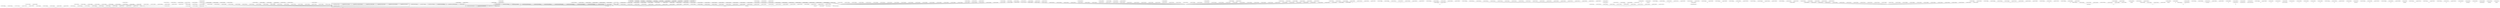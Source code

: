 graph g {
  fontname="sans-serif";

  overlap=false;

  subgraph "cluster_net" {
    subgraph "cluster_net.minecraft" {
      subgraph "cluster_net.minecraft.pathfinding" {
      }
      subgraph "cluster_net.minecraft.client" {
        subgraph "cluster_net.minecraft.client.render" {
          subgraph "cluster_net.minecraft.client.render.entity" {
            "dw"[label="net.minecraft.client.render.entity.RenderPainting"];
          }
          "m"[label="net.minecraft.client.render.RenderGlobal"];
        }
        subgraph "cluster_net.minecraft.client.gui" {
          subgraph "cluster_net.minecraft.client.gui.menu" {
            subgraph "cluster_net.minecraft.client.gui.menu.options" {
              "cm"[label="net.minecraft.client.gui.menu.options.Options"];
              "fq"[label="net.minecraft.client.gui.menu.options.TexturePackOptions"];
              "nf"[label="net.minecraft.client.gui.menu.options.VideoOptions"];
            }
            subgraph "cluster_net.minecraft.client.gui.menu.multiplayer" {
              "ge"[label="net.minecraft.client.gui.menu.multiplayer.DownloadingTerrain"];
              "lm"[label="net.minecraft.client.gui.menu.multiplayer.Multiplayer"];
            }
            subgraph "cluster_net.minecraft.client.gui.menu.world" {
              "rl"[label="net.minecraft.client.gui.menu.world.SelectWorld"];
            }
            "cy"[label="net.minecraft.client.gui.menu.GuiScreen"];
            "fs"[label="net.minecraft.client.gui.menu.MainMenu"];
          }
        }
        subgraph "cluster_net.minecraft.client.resources" {
          "cx"[label="net.minecraft.client.resources.ThreadResourceDownload"];
        }
        subgraph "cluster_net.minecraft.client.settings" {
        }
        subgraph "cluster_net.minecraft.client.multiplayer" {
          "mi"[label="net.minecraft.client.multiplayer.WorldClient"];
        }
        "net.minecraft.client.Minecraft"[label="net.minecraft.client.Minecraft"];
        "net.minecraft.client.MinecraftApplet"[label="net.minecraft.client.MinecraftApplet"];
      }
      subgraph "cluster_net.minecraft.block" {
        subgraph "cluster_net.minecraft.block.blockentity" {
          "ay"[label="net.minecraft.block.blockentity.BlockEntityTrap"];
          "cw"[label="net.minecraft.block.blockentity.BlockEntityMobSpawner"];
          "ee"[label="net.minecraft.block.blockentity.BlockEntityRecordPlayer"];
          "jo"[label="net.minecraft.block.blockentity.BlockEntityChest"];
          "sf"[label="net.minecraft.block.blockentity.BlockEntityFurnace"];
          "ti"[label="net.minecraft.block.blockentity.BlockEntityMusic"];
          "yb"[label="net.minecraft.block.blockentity.BlockEntitySign"];
        }
      }
      subgraph "cluster_net.minecraft.world" {
        subgraph "cluster_net.minecraft.world.chunk" {
          subgraph "cluster_net.minecraft.world.chunk.storage" {
            "tj"[label="net.minecraft.world.chunk.storage.AlphaChunkLoader"];
          }
          "og"[label="net.minecraft.world.chunk.ChunkProviderServer"];
        }
        subgraph "cluster_net.minecraft.world.biome" {
        }
        "fb"[label="net.minecraft.world.World"];
      }
      subgraph "cluster_net.minecraft.util" {
        subgraph "cluster_net.minecraft.util.math" {
        }
      }
      subgraph "cluster_net.minecraft.entity" {
        subgraph "cluster_net.minecraft.entity.passive" {
          "gg"[label="net.minecraft.entity.passive.EntityTameable"];
        }
        subgraph "cluster_net.minecraft.entity.player" {
          "gq"[label="net.minecraft.entity.player.Player"];
        }
        subgraph "cluster_net.minecraft.entity.item" {
          "yc"[label="net.minecraft.entity.item.MinecartFurnace"];
        }
        "lo"[label="net.minecraft.entity.LivingBase"];
      }
      subgraph "cluster_net.minecraft.item" {
      }
      subgraph "cluster_net.minecraft.data" {
      }
      subgraph "cluster_net.minecraft.network" {
      }
      subgraph "cluster_net.minecraft.isom" {
        "net.minecraft.isom.IsomPreviewApplet"[label="net.minecraft.isom.IsomPreviewApplet"];
      }
    }
  }
  subgraph "cluster_com" {
    subgraph "cluster_com.mojang" {
      subgraph "cluster_com.mojang.nbt" {
        "o"[label="com.mojang.nbt.NBTFloat"];
        "hl"[label="com.mojang.nbt.NBTByteArray"];
        "ld"[label="com.mojang.nbt.NBTEnd"];
        "md"[label="com.mojang.nbt.NBTLong"];
        "nq"[label="com.mojang.nbt.NBTCompound"];
        "pl"[label="com.mojang.nbt.NBTInt"];
        "ql"[label="com.mojang.nbt.NBTByte"];
        "sk"[label="com.mojang.nbt.NBTList"];
        "su"[label="com.mojang.nbt.NBTDouble"];
        "uf"[label="com.mojang.nbt.NBTShort"];
        "ws"[label="com.mojang.nbt.NBTString"];
      }
    }
  }
  "a"[label="net.minecraft.src.ClsADslyjvx"];
  "c"[label="net.minecraft.src.ClsCCjrvhrv"];
  "e"[label="net.minecraft.src.ClsEFvyhjji"];
  "f"[label="net.minecraft.src.ClsFGrgmhwz"];
  "g"[label="net.minecraft.src.ClsGBfqkrpo"];
  "i"[label="net.minecraft.src.ClsICcdeqdf"];
  "j"[label="net.minecraft.src.ClsJCevvwxz"];
  "k"[label="net.minecraft.src.ClsKHqzdaz"];
  "l"[label="net.minecraft.src.ClsLEfixejj"];
  "n"[label="net.minecraft.src.ClsNUzjqjc"];
  "p"[label="net.minecraft.src.ClsPDjwwbgb"];
  "q"[label="net.minecraft.src.ClsQEuaptpv"];
  "r"[label="net.minecraft.src.ClsREiuihbi"];
  "s"[label="net.minecraft.src.ClsSFmvurzv"];
  "u"[label="net.minecraft.src.ClsUFtkjxqh"];
  "v"[label="net.minecraft.src.ClsVEvdcccm"];
  "w"[label="net.minecraft.src.ClsWBtefocy"];
  "x"[label="net.minecraft.src.ClsXGgwbajw"];
  "z"[label="net.minecraft.src.ClsZDoalsvp"];
  "aa"[label="net.minecraft.src.ClsAaBkjtgop"];
  "ab"[label="net.minecraft.src.ClsAbBrbnprf"];
  "ac"[label="net.minecraft.src.ClsAcFgonhah"];
  "ad"[label="net.minecraft.src.ClsAdEjaetvv"];
  "ae"[label="net.minecraft.src.ClsAeGnbquvh"];
  "af"[label="net.minecraft.src.ClsAfTjhxky"];
  "ag"[label="net.minecraft.src.ClsAgGmrmkms"];
  "ah"[label="net.minecraft.src.ClsAhGswatki"];
  "ai"[label="net.minecraft.src.ClsAiEjcdtfs"];
  "aj"[label="net.minecraft.src.ClsAjCrffksm"];
  "ak"[label="net.minecraft.src.ClsAkEexmeiy"];
  "al"[label="net.minecraft.src.ClsAlMgkqyq"];
  "an"[label="net.minecraft.src.ClsAnGyjrktc"];
  "ao"[label="net.minecraft.src.ClsAoDgvspzb"];
  "ap"[label="net.minecraft.src.ClsApCyrtamg"];
  "aq"[label="net.minecraft.src.ClsAqGrrzgsl"];
  "at"[label="net.minecraft.src.ClsAtFedmhwb"];
  "au"[label="net.minecraft.src.ClsAuFtmiybl"];
  "ax"[label="net.minecraft.src.ClsAxGejtumu"];
  "az"[label="net.minecraft.src.ClsAzFqtefpi"];
  "ba"[label="net.minecraft.src.ClsBaGtxpyqh"];
  "bb"[label="net.minecraft.src.ClsBbCtmnzol"];
  "bc"[label="net.minecraft.src.ClsBcDbkaoxk"];
  "bd"[label="net.minecraft.src.ClsBdFzvvjer"];
  "bf"[label="net.minecraft.src.ClsBfFkepjqq"];
  "bh"[label="net.minecraft.src.ClsBhEejvepp"];
  "bj"[label="net.minecraft.src.ClsBjGjnitft"];
  "bk"[label="net.minecraft.src.ClsBkCqyluty"];
  "bl"[label="net.minecraft.src.ClsBlCyqbhjp"];
  "bm"[label="net.minecraft.src.ClsBmBjjyker"];
  "bn"[label="net.minecraft.src.ClsBnBwcdarh"];
  "bo"[label="net.minecraft.src.ClsBoIpuyia"];
  "bp"[label="net.minecraft.src.ClsBpBtnpmvv"];
  "bq"[label="net.minecraft.src.ClsBqGduobwc"];
  "bt"[label="net.minecraft.src.ClsBtBpwgnoa"];
  "bv"[label="net.minecraft.src.ClsBvGdevceq"];
  "bw"[label="net.minecraft.src.ClsBwWszdy"];
  "bx"[label="net.minecraft.src.ClsBxGqfrqme"];
  "by"[label="net.minecraft.src.ClsByFteydgt"];
  "bz"[label="net.minecraft.src.ClsBzGfgmoem"];
  "cb"[label="net.minecraft.src.ClsCbGavdyjo"];
  "cc"[label="net.minecraft.src.ClsCcRdohkw"];
  "cd"[label="net.minecraft.src.ClsCdBnyvpom"];
  "ce"[label="net.minecraft.src.ClsCeEwugglf"];
  "cf"[label="net.minecraft.src.ClsCfGbgkujf"];
  "cg"[label="net.minecraft.src.ClsCgDhsnmym"];
  "ci"[label="net.minecraft.src.ClsCiComlitm"];
  "ck"[label="net.minecraft.src.ClsCkBbfysqu"];
  "cl"[label="net.minecraft.src.ClsClEugixok"];
  "cn"[label="net.minecraft.src.ClsCnRocewl"];
  "cp"[label="net.minecraft.src.ClsCpFxpeoxq"];
  "cq"[label="net.minecraft.src.ClsCqGmuoemo"];
  "cz"[label="net.minecraft.src.ClsCzWumicf"];
  "da"[label="net.minecraft.src.ClsDaDpvewhp"];
  "db"[label="net.minecraft.src.ClsDbGthavov"];
  "dc"[label="net.minecraft.src.ClsDcUaiiqr"];
  "de"[label="net.minecraft.src.ClsDeBmvljrk"];
  "dg"[label="net.minecraft.src.ClsDgRmywbu"];
  "dh"[label="net.minecraft.src.ClsDhFzvvjer"];
  "dj"[label="net.minecraft.src.ClsDjBrpzvgv"];
  "dk"[label="net.minecraft.src.ClsDkDgqjhfe"];
  "dn"[label="net.minecraft.src.ClsDnFjesrea"];
  "do"[label="net.minecraft.src.ClsDoCpkahcj"];
  "dq"[label="net.minecraft.src.ClsDqCzxolgx"];
  "ds"[label="net.minecraft.src.ClsDsBdaostv"];
  "dt"[label="net.minecraft.src.ClsDtRrpmfc"];
  "dx"[label="net.minecraft.src.ClsDxBlvvfns"];
  "dy"[label="net.minecraft.src.ClsDyFluvvvh"];
  "eb"[label="net.minecraft.src.ClsEbCymflka"];
  "ec"[label="net.minecraft.src.ClsEcDdwesdr"];
  "ed"[label="net.minecraft.src.ClsEdFwfpuuo"];
  "ef"[label="net.minecraft.src.ClsEfPvuopp"];
  "eh"[label="net.minecraft.src.ClsEhGiuibwj"];
  "ej"[label="net.minecraft.src.ClsEjDajgtca"];
  "ek"[label="net.minecraft.src.ClsEkCahflhr"];
  "el"[label="net.minecraft.src.ClsElEejvepp"];
  "em"[label="net.minecraft.src.ClsEmBoyxyd"];
  "ep"[label="net.minecraft.src.ClsEpDhvxukr"];
  "eq"[label="net.minecraft.src.ClsEqBzqellf"];
  "es"[label="net.minecraft.src.ClsEsBrqzbzu"];
  "et"[label="net.minecraft.src.ClsEtFvkymst"];
  "eu"[label="net.minecraft.src.ClsEuCkhxful"];
  "ev"[label="net.minecraft.src.ClsEvGnysuoi"];
  "ex"[label="net.minecraft.src.ClsExCcoucnl"];
  "ey"[label="net.minecraft.src.ClsEyGemljhb"];
  "ez"[label="net.minecraft.src.ClsEzCwshxpy"];
  "fa"[label="net.minecraft.src.ClsFaBawxunl"];
  "fc"[label="net.minecraft.src.ClsFcCodtbfj"];
  "fe"[label="net.minecraft.src.ClsFeBavmqqq"];
  "ff"[label="net.minecraft.src.ClsFfUdvojk"];
  "fg"[label="net.minecraft.src.ClsFgPcbogx"];
  "fh"[label="net.minecraft.src.ClsFhBchgapv"];
  "fi"[label="net.minecraft.src.ClsFiDyizfnx"];
  "fj"[label="net.minecraft.src.ClsFjDgvspzb"];
  "fk"[label="net.minecraft.src.ClsFkDcnenhd"];
  "fl"[label="net.minecraft.src.ClsFlClftmvm"];
  "fm"[label="net.minecraft.src.ClsFmCjzavwy"];
  "fp"[label="net.minecraft.src.ClsFpBtstalb"];
  "fr"[label="net.minecraft.src.ClsFrFluvvvh"];
  "fv"[label="net.minecraft.src.ClsFvCevvwxz"];
  "fw"[label="net.minecraft.src.ClsFwWpprzh"];
  "fx"[label="net.minecraft.src.ClsFxDdlwsbw"];
  "fy"[label="net.minecraft.src.ClsFyGvgzsmg"];
  "fz"[label="net.minecraft.src.ClsFzGalgayu"];
  "ga"[label="net.minecraft.src.ClsGaBrkxpue"];
  "gb"[label="net.minecraft.src.ClsGbCevvwxz"];
  "gd"[label="net.minecraft.src.ClsGdBiiesvy"];
  "gf"[label="net.minecraft.src.ClsGfFtcsamn"];
  "gh"[label="net.minecraft.src.ClsGhCuixgay"];
  "gi"[label="net.minecraft.src.ClsGiCsyuwsa"];
  "gj"[label="net.minecraft.src.ClsGjEkuehce"];
  "gl"[label="net.minecraft.src.ClsGlFmpejkh"];
  "gm"[label="net.minecraft.src.ClsGmCqooujq"];
  "go"[label="net.minecraft.src.ClsGoGjmaken"];
  "gt"[label="net.minecraft.src.ClsGtBocuoid"];
  "gv"[label="net.minecraft.src.ClsGvBpytkvc"];
  "gw"[label="net.minecraft.src.ClsGwGyhvfr"];
  "gx"[label="net.minecraft.src.ClsGxBekrdsg"];
  "gz"[label="net.minecraft.src.ClsGzFsuveww"];
  "hb"[label="net.minecraft.src.ClsHbBtpqbhn"];
  "hc"[label="net.minecraft.src.ClsHcTwpuak"];
  "he"[label="net.minecraft.src.ClsHeBrqzbzt"];
  "hf"[label="net.minecraft.src.ClsHfBcgpbyh"];
  "hg"[label="net.minecraft.src.ClsHgEsnwuuy"];
  "hj"[label="net.minecraft.src.ClsHjBgqrnhp"];
  "hm"[label="net.minecraft.src.ClsHmGhfcimt"];
  "hn"[label="net.minecraft.src.ClsHnEfgkysj"];
  "ho"[label="net.minecraft.src.ClsHoFlraylm"];
  "hq"[label="net.minecraft.src.ClsHqBjvjeaq"];
  "hs"[label="net.minecraft.src.ClsHsCfuexiy"];
  "hw"[label="net.minecraft.src.ClsHwBosfluj"];
  "ia"[label="net.minecraft.src.ClsIaCapaltg"];
  "ib"[label="net.minecraft.src.ClsIbDxplvwc"];
  "ic"[label="net.minecraft.src.ClsIcKklqch"];
  "id"[label="net.minecraft.src.ClsIdFbvxmvz"];
  "ie"[label="net.minecraft.src.ClsIeCdcpjxs"];
  "if"[label="net.minecraft.src.ClsIfUmujjv"];
  "ii"[label="net.minecraft.src.ClsIiFukypin"];
  "ij"[label="net.minecraft.src.ClsIjEzvrgel"];
  "il"[label="net.minecraft.src.ClsIlGwwvpbr"];
  "im"[label="net.minecraft.src.ClsImWcritd"];
  "io"[label="net.minecraft.src.ClsIoCevvwxz"];
  "ip"[label="net.minecraft.src.ClsIpBcrgexa"];
  "iq"[label="net.minecraft.src.ClsIqGezfndv"];
  "ir"[label="net.minecraft.src.ClsIrCifhzyz"];
  "is"[label="net.minecraft.src.ClsIsGrsfofd"];
  "it"[label="net.minecraft.src.ClsItCdqcesb"];
  "iu"[label="net.minecraft.src.ClsIuCjsegxg"];
  "ix"[label="net.minecraft.src.ClsIxDvvcndn"];
  "iy"[label="net.minecraft.src.ClsIyEtwxtrj"];
  "ja"[label="net.minecraft.src.ClsJaFqhqtp"];
  "jc"[label="net.minecraft.src.ClsJcRmywcb"];
  "jh"[label="net.minecraft.src.ClsJhGxcujhv"];
  "jj"[label="net.minecraft.src.ClsJjGxqsslv"];
  "jl"[label="net.minecraft.src.ClsJlKpweau"];
  "jm"[label="net.minecraft.src.ClsJmPxlugn"];
  "jn"[label="net.minecraft.src.ClsJnDjkhqgh"];
  "jq"[label="net.minecraft.src.ClsJqDsjikkz"];
  "jr"[label="net.minecraft.src.ClsJrSoctpz"];
  "js"[label="net.minecraft.src.ClsJsFduzwor"];
  "jv"[label="net.minecraft.src.ClsJvClftmvm"];
  "jx"[label="net.minecraft.src.ClsJxRmhofa"];
  "jy"[label="net.minecraft.src.ClsJyEjaetvv"];
  "ka"[label="net.minecraft.src.ClsKaCuahnhv"];
  "kb"[label="net.minecraft.src.ClsKbPqbwmk"];
  "kc"[label="net.minecraft.src.ClsKcFkupcvz"];
  "kd"[label="net.minecraft.src.ClsKdGwvrthv"];
  "kf"[label="net.minecraft.src.ClsKfFibaec"];
  "kg"[label="net.minecraft.src.ClsKgGrnknsc"];
  "kh"[label="net.minecraft.src.ClsKhWiowaf"];
  "ki"[label="net.minecraft.src.ClsKiGfipnsd"];
  "kl"[label="net.minecraft.src.ClsKlCowcyhu"];
  "km"[label="net.minecraft.src.ClsKmFyeiviu"];
  "kn"[label="net.minecraft.src.ClsKnDjgdrbx"];
  "ko"[label="net.minecraft.src.ClsKoDbdcuml"];
  "kp"[label="net.minecraft.src.ClsKpFzvvjer"];
  "kq"[label="net.minecraft.src.ClsKqCdenofi"];
  "kt"[label="net.minecraft.src.ClsKtUbgvng"];
  "ku"[label="net.minecraft.src.ClsKuDtizvfa"];
  "kw"[label="net.minecraft.src.ClsKwGcramb"];
  "ky"[label="net.minecraft.src.ClsKyFluvvvh"];
  "kz"[label="net.minecraft.src.ClsKzEifztbk"];
  "la"[label="net.minecraft.src.ClsLaCmgnant"];
  "le"[label="net.minecraft.src.ClsLeDvwgxmz"];
  "lf"[label="net.minecraft.src.ClsLfDddufqb"];
  "lk"[label="net.minecraft.src.ClsLkDdfwukt"];
  "ll"[label="net.minecraft.src.ClsLlDxplvwc"];
  "ln"[label="net.minecraft.src.ClsLnEtbmqic"];
  "lp"[label="net.minecraft.src.ClsLpFosclmc"];
  "lq"[label="net.minecraft.src.ClsLqCyrtamg"];
  "lr"[label="net.minecraft.src.ClsLrGgqumki"];
  "lt"[label="net.minecraft.src.ClsLtEdgejyj"];
  "lu"[label="net.minecraft.src.ClsLuBagtgif"];
  "lv"[label="net.minecraft.src.ClsLvDnvitzi"];
  "lx"[label="net.minecraft.src.ClsLxNhxosw"];
  "ly"[label="net.minecraft.src.ClsLyGpyhgr"];
  "lz"[label="net.minecraft.src.ClsLzKpweau"];
  "ma"[label="net.minecraft.src.ClsMaEuymbbb"];
  "mb"[label="net.minecraft.src.ClsMbCyjeeuy"];
  "me"[label="net.minecraft.src.ClsMeGluknuo"];
  "mg"[label="net.minecraft.src.ClsMgEkdijxv"];
  "mh"[label="net.minecraft.src.ClsMhEcvyszi"];
  "mj"[label="net.minecraft.src.ClsMjGocvowp"];
  "mk"[label="net.minecraft.src.ClsMkDgqjhfe"];
  "ml"[label="net.minecraft.src.ClsMlGnjuml"];
  "mm"[label="net.minecraft.src.ClsMmEvqboes"];
  "mn"[label="net.minecraft.src.ClsMnCqooujq"];
  "mo"[label="net.minecraft.src.ClsMoEbuhcjo"];
  "mp"[label="net.minecraft.src.ClsMpDephqf"];
  "mq"[label="net.minecraft.src.ClsMqEjaetvv"];
  "mr"[label="net.minecraft.src.ClsMrBkuljkc"];
  "ms"[label="net.minecraft.src.ClsMsFluvvvh"];
  "mt"[label="net.minecraft.src.ClsMtGskahas"];
  "mu"[label="net.minecraft.src.ClsMuGtgyiyo"];
  "mv"[label="net.minecraft.src.ClsMvEwqbwrx"];
  "mw"[label="net.minecraft.src.ClsMwBidorku"];
  "mx"[label="net.minecraft.src.ClsMxGoppfgx"];
  "my"[label="net.minecraft.src.ClsMyCimmefx"];
  "mz"[label="net.minecraft.src.ClsMzFofpkwg"];
  "na"[label="net.minecraft.src.ClsNaBoyxyd"];
  "ne"[label="net.minecraft.src.ClsNeBfbmcrz"];
  "ng"[label="net.minecraft.src.ClsNgDwhdmpk"];
  "ni"[label="net.minecraft.src.ClsNiFnbothy"];
  "nj"[label="net.minecraft.src.ClsNjGwqcpsy"];
  "nk"[label="net.minecraft.src.ClsNkGyjzikc"];
  "nl"[label="net.minecraft.src.ClsNlEvuirrf"];
  "nm"[label="net.minecraft.src.ClsNmCcoucnl"];
  "nn"[label="net.minecraft.src.ClsNnPxluix"];
  "no"[label="net.minecraft.src.ClsNoFdjgtus"];
  "np"[label="net.minecraft.src.ClsNpFdhsbnf"];
  "nt"[label="net.minecraft.src.ClsNtGjzvppn"];
  "nu"[label="net.minecraft.src.ClsNuFrfwebl"];
  "nv"[label="net.minecraft.src.ClsNvCzwrmqw"];
  "nw"[label="net.minecraft.src.ClsNwCdkrjjq"];
  "ny"[label="net.minecraft.src.ClsNyDdlgabv"];
  "oa"[label="net.minecraft.src.ClsOaDkzgthw"];
  "ob"[label="net.minecraft.src.ClsObEpfhrje"];
  "oc"[label="net.minecraft.src.ClsOcChemuks"];
  "od"[label="net.minecraft.src.ClsOdMwpqoe"];
  "oe"[label="net.minecraft.src.ClsOeGrypyjj"];
  "of"[label="net.minecraft.src.ClsOfGunwrft"];
  "oi"[label="net.minecraft.src.ClsOiEjgsrkt"];
  "oj"[label="net.minecraft.src.ClsOjFmpejkh"];
  "ok"[label="net.minecraft.src.ClsOkCfzbixo"];
  "ol"[label="net.minecraft.src.ClsOlEhiruwl"];
  "om"[label="net.minecraft.src.ClsOmBjhhrsm"];
  "on"[label="net.minecraft.src.ClsOnEqcgfjq"];
  "oo"[label="net.minecraft.src.ClsOoEasvpbk"];
  "op"[label="net.minecraft.src.ClsOpDsksulk"];
  "oq"[label="net.minecraft.src.ClsOqCyrtamg"];
  "or"[label="net.minecraft.src.ClsOrUqbnym"];
  "ot"[label="net.minecraft.src.ClsOtCxcsvqr"];
  "ou"[label="net.minecraft.src.ClsOuBslqlj"];
  "ov"[label="net.minecraft.src.ClsOvEpzspcl"];
  "ow"[label="net.minecraft.src.ClsOwDrezqty"];
  "ox"[label="net.minecraft.src.ClsOxFidnrfu"];
  "oy"[label="net.minecraft.src.ClsOyDeyoppr"];
  "pa"[label="net.minecraft.src.ClsPaGnjuml"];
  "pd"[label="net.minecraft.src.ClsPdBtdwisi"];
  "pe"[label="net.minecraft.src.ClsPeMybfwb"];
  "pf"[label="net.minecraft.src.ClsPfEtuuzcu"];
  "pg"[label="net.minecraft.src.ClsPgGorwzc"];
  "ph"[label="net.minecraft.src.ClsPhFvevimo"];
  "pk"[label="net.minecraft.src.ClsPkFszztub"];
  "pm"[label="net.minecraft.src.ClsPmHswiff"];
  "pn"[label="net.minecraft.src.ClsPnBiiesvy"];
  "pp"[label="net.minecraft.src.ClsPpByjjngx"];
  "pr"[label="net.minecraft.src.ClsPrGaesznr"];
  "ps"[label="net.minecraft.src.ClsPsCevvwxz"];
  "pv"[label="net.minecraft.src.ClsPvDjhhiuv"];
  "pw"[label="net.minecraft.src.ClsPwEmkuxcw"];
  "py"[label="net.minecraft.src.ClsPyFzvvjer"];
  "pz"[label="net.minecraft.src.ClsPzCixikgy"];
  "qa"[label="net.minecraft.src.ClsQaDjktbuk"];
  "qb"[label="net.minecraft.src.ClsQbBmodbnw"];
  "qc"[label="net.minecraft.src.ClsQcLdqepo"];
  "qd"[label="net.minecraft.src.ClsQdErflcen"];
  "qe"[label="net.minecraft.src.ClsQeBhvqvxo"];
  "qg"[label="net.minecraft.src.ClsQgFoytos"];
  "qh"[label="net.minecraft.src.ClsQhGycbelq"];
  "qi"[label="net.minecraft.src.ClsQiEpzlitu"];
  "qj"[label="net.minecraft.src.ClsQjCalosjz"];
  "qk"[label="net.minecraft.src.ClsQkFmqxadz"];
  "qn"[label="net.minecraft.src.ClsQnFexgedx"];
  "qo"[label="net.minecraft.src.ClsQoDsacojf"];
  "qp"[label="net.minecraft.src.ClsQpDmeegxz"];
  "qq"[label="net.minecraft.src.ClsQqDkldaj"];
  "qr"[label="net.minecraft.src.ClsQrBsjztyy"];
  "qt"[label="net.minecraft.src.ClsQtDkclsfp"];
  "qu"[label="net.minecraft.src.ClsQuDgqjhfe"];
  "qw"[label="net.minecraft.src.ClsQwBfqkrpo"];
  "qx"[label="net.minecraft.src.ClsQxGsbdlsw"];
  "qy"[label="net.minecraft.src.ClsQyDqrgvkg"];
  "rb"[label="net.minecraft.src.ClsRbFfkywlb"];
  "rc"[label="net.minecraft.src.ClsRcFluvvvh"];
  "rd"[label="net.minecraft.src.ClsRdGmekznk"];
  "rf"[label="net.minecraft.src.ClsRfFpbawbg"];
  "rg"[label="net.minecraft.src.ClsRgFpbawcl"];
  "rh"[label="net.minecraft.src.ClsRhFgnxinw"];
  "ri"[label="net.minecraft.src.ClsRiCiuxjrr"];
  "rj"[label="net.minecraft.src.ClsRjReuysx"];
  "rk"[label="net.minecraft.src.ClsRkDiprcau"];
  "rm"[label="net.minecraft.src.ClsRmEwisyka"];
  "rn"[label="net.minecraft.src.ClsRnCfcnzge"];
  "rp"[label="net.minecraft.src.ClsRpGptmsdq"];
  "rq"[label="net.minecraft.src.ClsRqBrqzbzu"];
  "rr"[label="net.minecraft.src.ClsRrBxidhsz"];
  "rs"[label="net.minecraft.src.ClsRsCriibbl"];
  "rt"[label="net.minecraft.src.ClsRtPwpumv"];
  "ru"[label="net.minecraft.src.ClsRuDhvgwqw"];
  "rv"[label="net.minecraft.src.ClsRvEibapck"];
  "rw"[label="net.minecraft.src.ClsRwDjhhiuv"];
  "rx"[label="net.minecraft.src.ClsRxDuejfqt"];
  "ry"[label="net.minecraft.src.ClsRyCfhgxzk"];
  "rz"[label="net.minecraft.src.ClsRzGsbdltn"];
  "sa"[label="net.minecraft.src.ClsSaCevvwxz"];
  "sb"[label="net.minecraft.src.ClsSbCyrtamg"];
  "sc"[label="net.minecraft.src.ClsScVvnvez"];
  "sg"[label="net.minecraft.src.ClsSgGvbbsds"];
  "sh"[label="net.minecraft.src.ClsShBugsjzp"];
  "sj"[label="net.minecraft.src.ClsSjEqfndry"];
  "sl"[label="net.minecraft.src.ClsSlGorwzc"];
  "sm"[label="net.minecraft.src.ClsSmEceojrn"];
  "sn"[label="net.minecraft.src.ClsSnDvvjqqf"];
  "sp"[label="net.minecraft.src.ClsSpUaiiqr"];
  "sq"[label="net.minecraft.src.ClsSqDjhhiuv"];
  "ss"[label="net.minecraft.src.ClsSsDoxbwyp"];
  "st"[label="net.minecraft.src.ClsStDlmivzu"];
  "sv"[label="net.minecraft.src.ClsSvFilwmja"];
  "sw"[label="net.minecraft.src.ClsSwBajcotd"];
  "sx"[label="net.minecraft.src.ClsSxSodhio"];
  "sy"[label="net.minecraft.src.ClsSyDbylzol"];
  "ta"[label="net.minecraft.src.ClsTaFluvvvh"];
  "te"[label="net.minecraft.src.ClsTeFpunyes"];
  "tf"[label="net.minecraft.src.ClsTfDtgoacv"];
  "tg"[label="net.minecraft.src.ClsTgEyeifow"];
  "tl"[label="net.minecraft.src.ClsTlZbvcew"];
  "tm"[label="net.minecraft.src.ClsTmFogbizc"];
  "tn"[label="net.minecraft.src.ClsTnFnbothy"];
  "to"[label="net.minecraft.src.ClsToEsivhau"];
  "tq"[label="net.minecraft.src.ClsTqClftmvm"];
  "tr"[label="net.minecraft.src.ClsTrFfpftbz"];
  "ts"[label="net.minecraft.src.ClsTsCbrxnpz"];
  "tt"[label="net.minecraft.src.ClsTtMjqiju"];
  "tv"[label="net.minecraft.src.ClsTvMjqiju"];
  "tx"[label="net.minecraft.src.ClsTxMjqiju"];
  "tz"[label="net.minecraft.src.ClsTzXvyzgc"];
  "ua"[label="net.minecraft.src.ClsUaFgepjzb"];
  "ub"[label="net.minecraft.src.ClsUbBwckgzm"];
  "uc"[label="net.minecraft.src.ClsUcFppckme"];
  "ud"[label="net.minecraft.src.ClsUdFywjzhe"];
  "ue"[label="net.minecraft.src.ClsUeDzgfwpj"];
  "ug"[label="net.minecraft.src.ClsUgGeilaze"];
  "uj"[label="net.minecraft.src.ClsUjBpdktti"];
  "uk"[label="net.minecraft.src.ClsUkFuuzjor"];
  "um"[label="net.minecraft.src.ClsUmBhpybfe"];
  "uo"[label="net.minecraft.src.ClsUoNyfamh"];
  "up"[label="net.minecraft.src.ClsUpTqjlms"];
  "uq"[label="net.minecraft.src.ClsUqXebgmy"];
  "ur"[label="net.minecraft.src.ClsUrMlwlph"];
  "us"[label="net.minecraft.src.ClsUsXmqkzl"];
  "ut"[label="net.minecraft.src.ClsUtFdmeijp"];
  "uu"[label="net.minecraft.src.ClsUuDxplvwc"];
  "uv"[label="net.minecraft.src.ClsUvDhfjycx"];
  "uw"[label="net.minecraft.src.ClsUwYmrgbt"];
  "uy"[label="net.minecraft.src.ClsUyDupsqrg"];
  "uz"[label="net.minecraft.src.ClsUzFublpyv"];
  "vb"[label="net.minecraft.src.ClsVbDlbeuvn"];
  "vc"[label="net.minecraft.src.ClsVcCbrxnpz"];
  "vd"[label="net.minecraft.src.ClsVdEpqpnxq"];
  "ve"[label="net.minecraft.src.ClsVeCrlehht"];
  "vf"[label="net.minecraft.src.ClsVfBigivcd"];
  "vh"[label="net.minecraft.src.ClsVhCzteqdt"];
  "vi"[label="net.minecraft.src.ClsViFwwvlkv"];
  "vk"[label="net.minecraft.src.ClsVkMwpqoe"];
  "vl"[label="net.minecraft.src.ClsVlDjndpdo"];
  "vm"[label="net.minecraft.src.ClsVmChbrouu"];
  "vn"[label="net.minecraft.src.ClsVnWszdy"];
  "vo"[label="net.minecraft.src.ClsVoClftmvm"];
  "vp"[label="net.minecraft.src.ClsVpDoukhiv"];
  "vr"[label="net.minecraft.src.ClsVrEkmnfxb"];
  "vs"[label="net.minecraft.src.ClsVsFnglyqy"];
  "vt"[label="net.minecraft.src.ClsVtBgxjmzo"];
  "vu"[label="net.minecraft.src.ClsVuFxhsupw"];
  "vv"[label="net.minecraft.src.ClsVvBiwkuqk"];
  "vw"[label="net.minecraft.src.ClsVwGnkyleb"];
  "vz"[label="net.minecraft.src.ClsVzEueafnj"];
  "wc"[label="net.minecraft.src.ClsWcBkztimb"];
  "we"[label="net.minecraft.src.ClsWeDdfwukt"];
  "wf"[label="net.minecraft.src.ClsWfGnbutkj"];
  "wg"[label="net.minecraft.src.ClsWgBmtymra"];
  "wh"[label="net.minecraft.src.ClsWhHxaotv"];
  "wi"[label="net.minecraft.src.ClsWiFynewaa"];
  "wj"[label="net.minecraft.src.ClsWjCevvwxz"];
  "wl"[label="net.minecraft.src.ClsWlEckpkdf"];
  "wm"[label="net.minecraft.src.ClsWmFuvuywy"];
  "wn"[label="net.minecraft.src.ClsWnBaclxmt"];
  "wo"[label="net.minecraft.src.ClsWoCevvwxz"];
  "wp"[label="net.minecraft.src.ClsWpEruvjjw"];
  "wq"[label="net.minecraft.src.ClsWqFxgqfbl"];
  "wu"[label="net.minecraft.src.ClsWuNkredx"];
  "wv"[label="net.minecraft.src.ClsWvBbmntnd"];
  "ww"[label="net.minecraft.src.ClsWwHhycjn"];
  "wx"[label="net.minecraft.src.ClsWxCbrxnpz"];
  "wy"[label="net.minecraft.src.ClsWyGjeffzz"];
  "xa"[label="net.minecraft.src.ClsXaBbanezn"];
  "xb"[label="net.minecraft.src.ClsXbFbehfaa"];
  "xc"[label="net.minecraft.src.ClsXcBbanezn"];
  "xd"[label="net.minecraft.src.ClsXdFvvqrnw"];
  "xe"[label="net.minecraft.src.ClsXeEjaetvv"];
  "xf"[label="net.minecraft.src.ClsXfFzvvjer"];
  "xh"[label="net.minecraft.src.ClsXhDsbeltl"];
  "xi"[label="net.minecraft.src.ClsXiDovbwrf"];
  "xj"[label="net.minecraft.src.ClsXjCevvwxz"];
  "xk"[label="net.minecraft.src.ClsXkFdmlhhm"];
  "xn"[label="net.minecraft.src.ClsXnDrvdzfu"];
  "xo"[label="net.minecraft.src.ClsXoSwqunr"];
  "xp"[label="net.minecraft.src.ClsXpDcbvgd"];
  "xq"[label="net.minecraft.src.ClsXqFcriicv"];
  "xr"[label="net.minecraft.src.ClsXrGrwkjdk"];
  "xt"[label="net.minecraft.src.ClsXtXdfjmn"];
  "xu"[label="net.minecraft.src.ClsXuEvehhoe"];
  "xv"[label="net.minecraft.src.ClsXvCzmgebu"];
  "xw"[label="net.minecraft.src.ClsXwFqhqtp"];
  "xx"[label="net.minecraft.src.ClsXxFtfhsdu"];
  "xy"[label="net.minecraft.src.ClsXyCevvwxz"];
  "xz"[label="net.minecraft.src.ClsXzDserdzh"];
  "ya"[label="net.minecraft.src.ClsYaBfrgpfy"];
  "yd"[label="net.minecraft.src.ClsYdDxplvwc"];
  "yh"[label="net.minecraft.src.ClsYhEggxiiz"];
  "yi"[label="net.minecraft.src.ClsYiGnjuml"];
  "yj"[label="net.minecraft.src.ClsYjDnauxhi"];
  "yl"[label="net.minecraft.src.ClsYlWchlib"];
  "ym"[label="net.minecraft.src.ClsYmFuokrew"];
  "yn"[label="net.minecraft.src.ClsYnMqnfrm"];
  "yo"[label="net.minecraft.src.ClsYoCecwysw"];
  "a" -- "ke";
  "c" -- "yl";
  "e" -- "rr";
  "f" -- "kx";
  "g" -- "jz";
  "i" -- "yg";
  "j" -- "pc";
  "k" -- "un";
  "l" -- "gt";
  "m" -- "pi";
  "n" -- "kk";
  "o" -- "ig";
  "p" -- "net.minecraft.client.Minecraft";
  "q" -- "java.awt.Canvas";
  "r" -- "ke";
  "s" -- "jz";
  "u" -- "gt";
  "v" -- "dp";
  "w" -- "cy";
  "x" -- "java.util.ArrayList";
  "z" -- "du";
  "aa" -- "ka";
  "ab" -- "un";
  "ac" -- "java.lang.IllegalArgumentException";
  "ad" -- "xn";
  "ae" -- "id";
  "af" -- "jb";
  "ag" -- "un";
  "ah" -- "ke";
  "ai" -- "cr";
  "aj" -- "jm";
  "ak" -- "cr";
  "al" -- "dd";
  "an" -- "ac";
  "ao" -- "pc";
  "ap" -- "lj";
  "aq" -- "if";
  "at" -- "do";
  "au" -- "av";
  "ax" -- "wr";
  "ay" -- "os";
  "ay" -- "ls";
  "az" -- "yg";
  "ba" -- "bu";
  "bb" -- "gk";
  "bc" -- "java.awt.Canvas";
  "bc" -- "java.awt.event.KeyListener";
  "bc" -- "java.awt.event.MouseListener";
  "bc" -- "java.awt.event.MouseMotionListener";
  "bc" -- "java.lang.Runnable";
  "bd" -- "pc";
  "bf" -- "if";
  "bh" -- "ci";
  "bj" -- "nn";
  "bk" -- "du";
  "bl" -- "wb";
  "bm" -- "wb";
  "bn" -- "wh";
  "bn" -- "fd";
  "bo" -- "wb";
  "bp" -- "java.lang.Comparable";
  "bq" -- "un";
  "bt" -- "un";
  "bv" -- "bf";
  "bw" -- "si";
  "bx" -- "yn";
  "by" -- "ke";
  "bz" -- "java.awt.Panel";
  "cb" -- "du";
  "cc" -- "cy";
  "cd" -- "si";
  "ce" -- "av";
  "cf" -- "cy";
  "cg" -- "is";
  "ci" -- "gk";
  "ck" -- "java.io.FileFilter";
  "cl" -- "gx";
  "cm" -- "cy";
  "cn" -- "gk";
  "cp" -- "xn";
  "cq" -- "gk";
  "cw" -- "os";
  "cx" -- "java.lang.Thread";
  "cy" -- "tw";
  "cz" -- "ve";
  "da" -- "gq";
  "db" -- "rr";
  "dc" -- "lc";
  "de" -- "bu";
  "dg" -- "ke";
  "dh" -- "pc";
  "dj" -- "bf";
  "dk" -- "gk";
  "dn" -- "un";
  "do" -- "gk";
  "dq" -- "gt";
  "ds" -- "tw";
  "dt" -- "cy";
  "dw" -- "bu";
  "dx" -- "java.lang.Comparable";
  "dy" -- "nj";
  "eb" -- "kx";
  "ec" -- "un";
  "ed" -- "ke";
  "ee" -- "os";
  "ef" -- "nj";
  "eh" -- "ff";
  "ej" -- "mf";
  "ek" -- "xn";
  "el" -- "ci";
  "em" -- "un";
  "ep" -- "pc";
  "eq" -- "gt";
  "es" -- "ke";
  "et" -- "id";
  "eu" -- "xg";
  "ev" -- "cy";
  "ex" -- "kk";
  "ey" -- "ke";
  "ez" -- "em";
  "fa" -- "un";
  "fb" -- "xg";
  "fc" -- "bu";
  "fe" -- "xn";
  "ff" -- "kk";
  "fg" -- "un";
  "fh" -- "cy";
  "fi" -- "jm";
  "fj" -- "pc";
  "fk" -- "wk";
  "fl" -- "ke";
  "fm" -- "rr";
  "fp" -- "gx";
  "fq" -- "cy";
  "fr" -- "jz";
  "fs" -- "cy";
  "fv" -- "pc";
  "fw" -- "java.awt.Canvas";
  "fx" -- "si";
  "fy" -- "is";
  "fz" -- "gx";
  "ga" -- "cy";
  "gb" -- "pc";
  "gd" -- "java.util.Comparator";
  "ge" -- "cy";
  "gf" -- "ga";
  "gg" -- "bf";
  "gh" -- "ke";
  "gi" -- "un";
  "gj" -- "xn";
  "gl" -- "bu";
  "gm" -- "ci";
  "go" -- "ia";
  "gq" -- "lo";
  "gt" -- "bu";
  "gv" -- "ke";
  "gw" -- "xn";
  "gx" -- "if";
  "gx" -- "fd";
  "gz" -- "un";
  "hb" -- "xm";
  "hc" -- "vt";
  "he" -- "ke";
  "hf" -- "nj";
  "hg" -- "tl";
  "hj" -- "si";
  "hl" -- "ig";
  "hm" -- "ke";
  "hn" -- "ia";
  "ho" -- "ke";
  "hq" -- "av";
  "hs" -- "gk";
  "hw" -- "java.io.ByteArrayOutputStream";
  "ia" -- "cy";
  "ib" -- "gk";
  "ic" -- "av";
  "id" -- "ke";
  "ie" -- "pc";
  "if" -- "lo";
  "ii" -- "kk";
  "ij" -- "xn";
  "il" -- "paulscode.sound.codecs.CodecJOrbis";
  "im" -- "gt";
  "io" -- "pc";
  "ip" -- "dr";
  "iq" -- "du";
  "ir" -- "hk";
  "is" -- "lc";
  "it" -- "ke";
  "iu" -- "ls";
  "ix" -- "gs";
  "iy" -- "vt";
  "ja" -- "cj";
  "jc" -- "ke";
  "jh" -- "cy";
  "jj" -- "ke";
  "jl" -- "java.util.Comparator";
  "jm" -- "un";
  "jn" -- "un";
  "jo" -- "os";
  "jo" -- "ls";
  "jq" -- "si";
  "jr" -- "ke";
  "js" -- "un";
  "jv" -- "ke";
  "jx" -- "ke";
  "jy" -- "xn";
  "ka" -- "tw";
  "kb" -- "az";
  "kc" -- "java.lang.Thread";
  "kd" -- "gr";
  "kf" -- "java.awt.event.WindowAdapter";
  "kg" -- "az";
  "kh" -- "bu";
  "ki" -- "gk";
  "kl" -- "java.lang.Thread";
  "km" -- "net.minecraft.client.Minecraft";
  "kn" -- "qa";
  "ko" -- "un";
  "kp" -- "pc";
  "kq" -- "av";
  "kt" -- "cj";
  "ku" -- "java.util.Comparator";
  "kw" -- "gk";
  "ky" -- "eh";
  "kz" -- "be";
  "la" -- "un";
  "ld" -- "ig";
  "le" -- "li";
  "lf" -- "er";
  "lk" -- "kk";
  "ll" -- "gk";
  "lm" -- "cy";
  "ln" -- "ui";
  "lo" -- "si";
  "lp" -- "vy";
  "lq" -- "lj";
  "lr" -- "gk";
  "lt" -- "si";
  "lu" -- "un";
  "lv" -- "ke";
  "lx" -- "bu";
  "ly" -- "bu";
  "lz" -- "java.util.Comparator";
  "ma" -- "gt";
  "mb" -- "lc";
  "md" -- "ig";
  "me" -- "ke";
  "mg" -- "xs";
  "mh" -- "gt";
  "mi" -- "fb";
  "mj" -- "ke";
  "mk" -- "gk";
  "ml" -- "ke";
  "mm" -- "ls";
  "mn" -- "ci";
  "mo" -- "pc";
  "mp" -- "un";
  "mq" -- "xn";
  "mr" -- "ke";
  "ms" -- "nj";
  "mt" -- "fk";
  "mu" -- "pq";
  "mv" -- "ac";
  "mw" -- "pq";
  "mx" -- "td";
  "my" -- "pq";
  "mz" -- "ke";
  "na" -- "gi";
  "ne" -- "vt";
  "nf" -- "cy";
  "ng" -- "jm";
  "ni" -- "ke";
  "nj" -- "kk";
  "nk" -- "kk";
  "nl" -- "java.io.InputStream";
  "nm" -- "kk";
  "nn" -- "un";
  "no" -- "ke";
  "np" -- "gx";
  "nq" -- "ig";
  "nt" -- "rk";
  "nu" -- "vj";
  "nv" -- "ke";
  "nw" -- "un";
  "ny" -- "kx";
  "oa" -- "qa";
  "ob" -- "ke";
  "oc" -- "ls";
  "od" -- "av";
  "oe" -- "un";
  "of" -- "ke";
  "og" -- "cj";
  "oi" -- "rk";
  "oj" -- "bu";
  "ok" -- "ia";
  "ol" -- "xn";
  "om" -- "un";
  "on" -- "un";
  "oo" -- "nx";
  "op" -- "un";
  "oq" -- "lj";
  "or" -- "ia";
  "ot" -- "ke";
  "ou" -- "java.util.HashMap";
  "ov" -- "cy";
  "ow" -- "h";
  "ox" -- "xn";
  "oy" -- "un";
  "pa" -- "ke";
  "pd" -- "oy";
  "pe" -- "bu";
  "pf" -- "nx";
  "pg" -- "ft";
  "ph" -- "bu";
  "pk" -- "jb";
  "pl" -- "ig";
  "pm" -- "gt";
  "pn" -- "java.util.Comparator";
  "pp" -- "rr";
  "pr" -- "gn";
  "ps" -- "pc";
  "pv" -- "uc";
  "pw" -- "gs";
  "pw" -- "java.lang.Comparable";
  "py" -- "pc";
  "pz" -- "gk";
  "qa" -- "gs";
  "qb" -- "az";
  "qc" -- "az";
  "qd" -- "cy";
  "qe" -- "az";
  "qg" -- "yn";
  "qh" -- "ke";
  "qi" -- "xn";
  "qj" -- "cj";
  "qk" -- "ls";
  "ql" -- "ig";
  "qn" -- "ke";
  "qo" -- "cy";
  "qp" -- "xn";
  "qq" -- "si";
  "qr" -- "si";
  "qt" -- "java.lang.Comparable";
  "qu" -- "gk";
  "qw" -- "jz";
  "qx" -- "ke";
  "qy" -- "un";
  "rb" -- "ke";
  "rc" -- "wr";
  "rd" -- "un";
  "rf" -- "gk";
  "rg" -- "gk";
  "rh" -- "ke";
  "ri" -- "un";
  "rj" -- "tw";
  "rk" -- "un";
  "rl" -- "cy";
  "rm" -- "nb";
  "rn" -- "java.io.FilenameFilter";
  "rp" -- "vt";
  "rq" -- "ke";
  "rr" -- "un";
  "rs" -- "gk";
  "rt" -- "jz";
  "ru" -- "un";
  "rv" -- "gk";
  "rw" -- "uc";
  "rx" -- "kk";
  "ry" -- "av";
  "rz" -- "ke";
  "sa" -- "pc";
  "sb" -- "lj";
  "sc" -- "du";
  "sf" -- "os";
  "sf" -- "ls";
  "sg" -- "si";
  "sh" -- "un";
  "sj" -- "ke";
  "sk" -- "ig";
  "sl" -- "ft";
  "sm" -- "ye";
  "sn" -- "un";
  "sp" -- "lc";
  "sq" -- "uc";
  "ss" -- "kx";
  "st" -- "wu";
  "su" -- "ig";
  "sv" -- "do";
  "sw" -- "bu";
  "sx" -- "rr";
  "sy" -- "kk";
  "ta" -- "jz";
  "te" -- "java.lang.Thread";
  "tf" -- "da";
  "tg" -- "vt";
  "ti" -- "os";
  "tj" -- "be";
  "tl" -- "nh";
  "tm" -- "gk";
  "tn" -- "ke";
  "to" -- "dr";
  "tq" -- "ke";
  "tr" -- "vj";
  "ts" -- "java.lang.Thread";
  "tt" -- "kx";
  "tv" -- "kx";
  "tx" -- "kx";
  "tz" -- "ia";
  "ua" -- "dd";
  "ub" -- "dd";
  "uc" -- "ke";
  "ud" -- "ke";
  "ue" -- "rr";
  "uf" -- "ig";
  "ug" -- "un";
  "uj" -- "cy";
  "uk" -- "tw";
  "um" -- "java.lang.RuntimeException";
  "uo" -- "cj";
  "up" -- "lo";
  "up" -- "fd";
  "uq" -- "ke";
  "ur" -- "gx";
  "us" -- "gt";
  "ut" -- "java.lang.Comparable";
  "uu" -- "gk";
  "uv" -- "gk";
  "uw" -- "un";
  "uy" -- "un";
  "uz" -- "id";
  "vb" -- "java.lang.Thread";
  "vc" -- "java.lang.Thread";
  "vd" -- "un";
  "ve" -- "un";
  "vf" -- "gs";
  "vh" -- "h";
  "vi" -- "gn";
  "vk" -- "av";
  "vl" -- "ke";
  "vm" -- "tw";
  "vn" -- "si";
  "vo" -- "ke";
  "vp" -- "cy";
  "vr" -- "ka";
  "vs" -- "gk";
  "vt" -- "un";
  "vu" -- "do";
  "vv" -- "wr";
  "vw" -- "gt";
  "vz" -- "bf";
  "wc" -- "ls";
  "we" -- "kk";
  "wf" -- "un";
  "wg" -- "un";
  "wh" -- "lo";
  "wi" -- "cn";
  "wj" -- "pc";
  "wl" -- "ke";
  "wm" -- "java.awt.Canvas";
  "wn" -- "bf";
  "wo" -- "pc";
  "wp" -- "wk";
  "wq" -- "java.lang.Thread";
  "ws" -- "ig";
  "wu" -- "xn";
  "wv" -- "java.lang.Exception";
  "ww" -- "un";
  "wx" -- "java.lang.Thread";
  "wy" -- "java.lang.Thread";
  "xa" -- "java.lang.Thread";
  "xb" -- "nx";
  "xc" -- "java.lang.Thread";
  "xd" -- "cy";
  "xe" -- "xn";
  "xf" -- "pc";
  "xh" -- "rr";
  "xi" -- "un";
  "xj" -- "pc";
  "xk" -- "aq";
  "xn" -- "si";
  "xo" -- "java.lang.Error";
  "xp" -- "gt";
  "xq" -- "gq";
  "xr" -- "ur";
  "xt" -- "cy";
  "xu" -- "vj";
  "xv" -- "gk";
  "xw" -- "cj";
  "xx" -- "gt";
  "xy" -- "pc";
  "xz" -- "un";
  "ya" -- "jz";
  "yb" -- "os";
  "yc" -- "si";
  "yc" -- "ls";
  "yd" -- "gk";
  "yh" -- "un";
  "yi" -- "ke";
  "yj" -- "un";
  "yl" -- "si";
  "ym" -- "gn";
  "yn" -- "gk";
  "yo" -- "gt";
  "net.minecraft.client.Minecraft" -- "java.lang.Runnable";
  "net.minecraft.client.MinecraftApplet" -- "java.applet.Applet";
  "net.minecraft.isom.IsomPreviewApplet" -- "java.applet.Applet";
}
